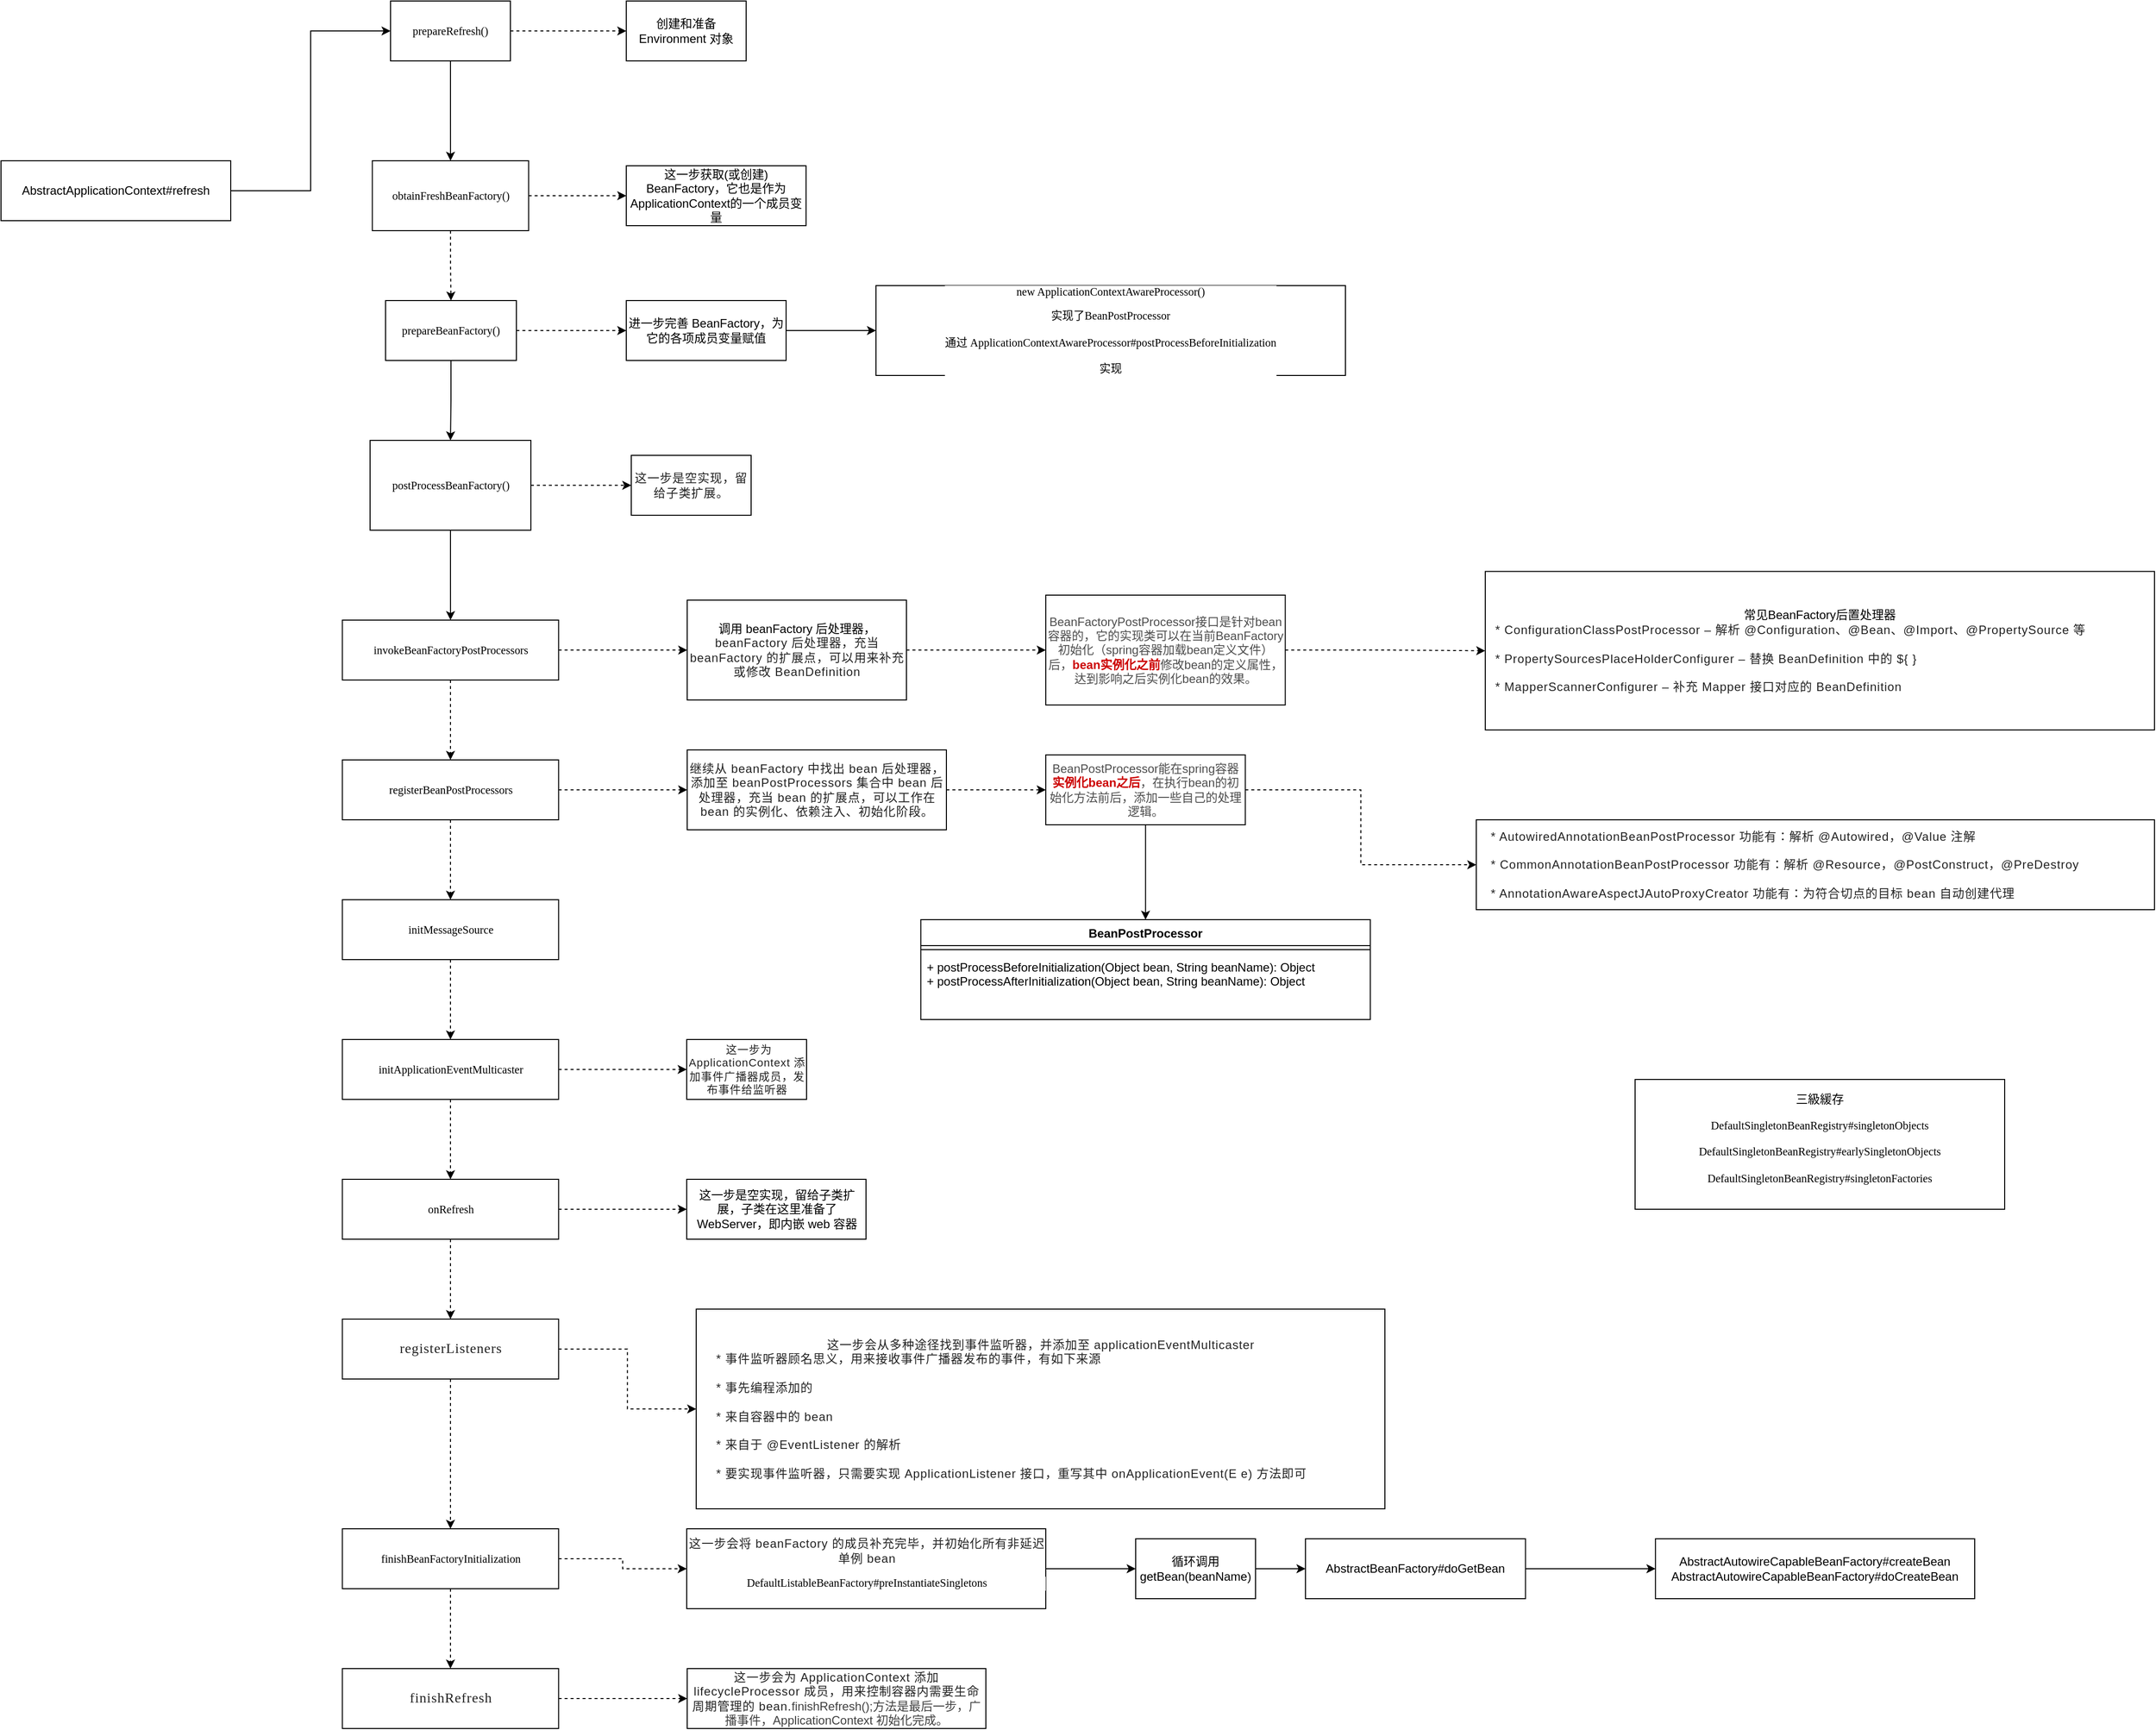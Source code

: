 <mxfile version="17.2.4" type="github">
  <diagram id="Km3hOTP_TFFmn3upVToj" name="Page-1">
    <mxGraphModel dx="2692" dy="540" grid="1" gridSize="10" guides="1" tooltips="1" connect="1" arrows="1" fold="1" page="1" pageScale="1" pageWidth="827" pageHeight="1169" math="0" shadow="0">
      <root>
        <mxCell id="0" />
        <mxCell id="1" parent="0" />
        <mxCell id="On-2ADN7kd9dpEOP8VJU-1" style="edgeStyle=orthogonalEdgeStyle;rounded=0;orthogonalLoop=1;jettySize=auto;html=1;entryX=0;entryY=0.5;entryDx=0;entryDy=0;" parent="1" source="On-2ADN7kd9dpEOP8VJU-2" target="On-2ADN7kd9dpEOP8VJU-5" edge="1">
          <mxGeometry relative="1" as="geometry" />
        </mxCell>
        <mxCell id="On-2ADN7kd9dpEOP8VJU-2" value="AbstractApplicationContext#refresh" style="rounded=0;whiteSpace=wrap;html=1;" parent="1" vertex="1">
          <mxGeometry x="-906" y="540" width="230" height="60" as="geometry" />
        </mxCell>
        <mxCell id="On-2ADN7kd9dpEOP8VJU-3" value="" style="edgeStyle=orthogonalEdgeStyle;rounded=0;orthogonalLoop=1;jettySize=auto;html=1;dashed=1;" parent="1" source="On-2ADN7kd9dpEOP8VJU-5" target="On-2ADN7kd9dpEOP8VJU-6" edge="1">
          <mxGeometry relative="1" as="geometry" />
        </mxCell>
        <mxCell id="On-2ADN7kd9dpEOP8VJU-4" value="" style="edgeStyle=orthogonalEdgeStyle;rounded=0;orthogonalLoop=1;jettySize=auto;html=1;" parent="1" source="On-2ADN7kd9dpEOP8VJU-5" target="On-2ADN7kd9dpEOP8VJU-9" edge="1">
          <mxGeometry relative="1" as="geometry" />
        </mxCell>
        <mxCell id="On-2ADN7kd9dpEOP8VJU-5" value="&lt;pre style=&quot;background-color: rgb(255 , 255 , 255) ; font-family: &amp;#34;consolas&amp;#34; ; font-size: 8.4pt&quot;&gt;prepareRefresh()&lt;/pre&gt;" style="rounded=0;whiteSpace=wrap;html=1;" parent="1" vertex="1">
          <mxGeometry x="-516" y="380" width="120" height="60" as="geometry" />
        </mxCell>
        <mxCell id="On-2ADN7kd9dpEOP8VJU-6" value="创建和准备Environment 对象" style="rounded=0;whiteSpace=wrap;html=1;" parent="1" vertex="1">
          <mxGeometry x="-280" y="380" width="120" height="60" as="geometry" />
        </mxCell>
        <mxCell id="On-2ADN7kd9dpEOP8VJU-7" value="" style="edgeStyle=orthogonalEdgeStyle;rounded=0;orthogonalLoop=1;jettySize=auto;html=1;dashed=1;entryX=0;entryY=0.5;entryDx=0;entryDy=0;" parent="1" source="On-2ADN7kd9dpEOP8VJU-9" target="On-2ADN7kd9dpEOP8VJU-13" edge="1">
          <mxGeometry relative="1" as="geometry">
            <mxPoint x="-286" y="575" as="targetPoint" />
          </mxGeometry>
        </mxCell>
        <mxCell id="On-2ADN7kd9dpEOP8VJU-8" value="" style="edgeStyle=orthogonalEdgeStyle;rounded=0;orthogonalLoop=1;jettySize=auto;html=1;dashed=1;" parent="1" source="On-2ADN7kd9dpEOP8VJU-9" target="On-2ADN7kd9dpEOP8VJU-11" edge="1">
          <mxGeometry relative="1" as="geometry" />
        </mxCell>
        <mxCell id="On-2ADN7kd9dpEOP8VJU-9" value="&lt;pre style=&quot;background-color: rgb(255 , 255 , 255) ; font-family: &amp;#34;consolas&amp;#34; ; font-size: 8.4pt&quot;&gt;&lt;pre style=&quot;font-family: &amp;#34;consolas&amp;#34; ; font-size: 8.4pt&quot;&gt;&lt;pre style=&quot;font-family: &amp;#34;consolas&amp;#34; ; font-size: 8.4pt&quot;&gt;obtainFreshBeanFactory()&lt;/pre&gt;&lt;/pre&gt;&lt;/pre&gt;" style="rounded=0;whiteSpace=wrap;html=1;" parent="1" vertex="1">
          <mxGeometry x="-534.25" y="540" width="156.5" height="70" as="geometry" />
        </mxCell>
        <mxCell id="On-2ADN7kd9dpEOP8VJU-10" value="" style="edgeStyle=orthogonalEdgeStyle;rounded=0;orthogonalLoop=1;jettySize=auto;html=1;dashed=1;entryX=0;entryY=0.5;entryDx=0;entryDy=0;" parent="1" source="On-2ADN7kd9dpEOP8VJU-11" target="On-2ADN7kd9dpEOP8VJU-12" edge="1">
          <mxGeometry relative="1" as="geometry">
            <mxPoint x="-280" y="710" as="targetPoint" />
          </mxGeometry>
        </mxCell>
        <mxCell id="On-2ADN7kd9dpEOP8VJU-15" value="" style="edgeStyle=orthogonalEdgeStyle;rounded=0;orthogonalLoop=1;jettySize=auto;html=1;" parent="1" source="On-2ADN7kd9dpEOP8VJU-11" target="On-2ADN7kd9dpEOP8VJU-14" edge="1">
          <mxGeometry relative="1" as="geometry" />
        </mxCell>
        <mxCell id="On-2ADN7kd9dpEOP8VJU-11" value="&lt;pre style=&quot;background-color: rgb(255 , 255 , 255) ; font-family: &amp;#34;consolas&amp;#34; ; font-size: 8.4pt&quot;&gt;&lt;pre style=&quot;font-family: &amp;#34;consolas&amp;#34; ; font-size: 8.4pt&quot;&gt;prepareBeanFactory()&lt;/pre&gt;&lt;/pre&gt;" style="rounded=0;whiteSpace=wrap;html=1;" parent="1" vertex="1">
          <mxGeometry x="-521" y="680" width="131" height="60" as="geometry" />
        </mxCell>
        <mxCell id="zLjrZ5fAoaI-PD5PPh4M-12" value="" style="edgeStyle=orthogonalEdgeStyle;rounded=0;orthogonalLoop=1;jettySize=auto;html=1;fontSize=12;" parent="1" source="On-2ADN7kd9dpEOP8VJU-12" target="zLjrZ5fAoaI-PD5PPh4M-11" edge="1">
          <mxGeometry relative="1" as="geometry" />
        </mxCell>
        <mxCell id="On-2ADN7kd9dpEOP8VJU-12" value="进一步完善 BeanFactory，为它的各项成员变量赋值" style="rounded=0;whiteSpace=wrap;html=1;labelBorderColor=none;" parent="1" vertex="1">
          <mxGeometry x="-280" y="680" width="160" height="60" as="geometry" />
        </mxCell>
        <mxCell id="On-2ADN7kd9dpEOP8VJU-13" value="这一步获取(或创建) BeanFactory，它也是作为 ApplicationContext的一个成员变量" style="rounded=0;whiteSpace=wrap;html=1;labelBorderColor=none;" parent="1" vertex="1">
          <mxGeometry x="-280" y="545" width="180" height="60" as="geometry" />
        </mxCell>
        <mxCell id="On-2ADN7kd9dpEOP8VJU-18" value="" style="edgeStyle=orthogonalEdgeStyle;rounded=0;orthogonalLoop=1;jettySize=auto;html=1;dashed=1;" parent="1" source="On-2ADN7kd9dpEOP8VJU-14" target="On-2ADN7kd9dpEOP8VJU-17" edge="1">
          <mxGeometry relative="1" as="geometry" />
        </mxCell>
        <mxCell id="On-2ADN7kd9dpEOP8VJU-20" value="" style="edgeStyle=orthogonalEdgeStyle;rounded=0;orthogonalLoop=1;jettySize=auto;html=1;fontSize=12;" parent="1" source="On-2ADN7kd9dpEOP8VJU-14" target="On-2ADN7kd9dpEOP8VJU-19" edge="1">
          <mxGeometry relative="1" as="geometry" />
        </mxCell>
        <mxCell id="On-2ADN7kd9dpEOP8VJU-14" value="&lt;pre style=&quot;background-color: rgb(255 , 255 , 255) ; font-family: &amp;#34;consolas&amp;#34; ; font-size: 8.4pt&quot;&gt;&lt;pre style=&quot;font-family: &amp;#34;consolas&amp;#34; ; font-size: 8.4pt&quot;&gt;&lt;pre style=&quot;font-family: &amp;#34;consolas&amp;#34; ; font-size: 8.4pt&quot;&gt;postProcessBeanFactory()&lt;/pre&gt;&lt;/pre&gt;&lt;/pre&gt;" style="rounded=0;whiteSpace=wrap;html=1;" parent="1" vertex="1">
          <mxGeometry x="-536.5" y="820" width="161" height="90" as="geometry" />
        </mxCell>
        <mxCell id="On-2ADN7kd9dpEOP8VJU-17" value="&lt;span style=&quot;color: rgb(34 , 34 , 34) ; letter-spacing: 0.544px ; text-align: justify ; background-color: rgb(255 , 255 , 255)&quot;&gt;&lt;font style=&quot;font-size: 12px&quot;&gt;这一步是空实现，留给子类扩展。&lt;/font&gt;&lt;/span&gt;" style="whiteSpace=wrap;html=1;rounded=0;" parent="1" vertex="1">
          <mxGeometry x="-275" y="835" width="120" height="60" as="geometry" />
        </mxCell>
        <mxCell id="On-2ADN7kd9dpEOP8VJU-22" value="" style="edgeStyle=orthogonalEdgeStyle;rounded=0;orthogonalLoop=1;jettySize=auto;html=1;dashed=1;fontSize=12;" parent="1" source="On-2ADN7kd9dpEOP8VJU-19" target="On-2ADN7kd9dpEOP8VJU-21" edge="1">
          <mxGeometry relative="1" as="geometry" />
        </mxCell>
        <mxCell id="On-2ADN7kd9dpEOP8VJU-24" value="" style="edgeStyle=orthogonalEdgeStyle;rounded=0;orthogonalLoop=1;jettySize=auto;html=1;dashed=1;fontSize=12;" parent="1" source="On-2ADN7kd9dpEOP8VJU-19" target="On-2ADN7kd9dpEOP8VJU-23" edge="1">
          <mxGeometry relative="1" as="geometry" />
        </mxCell>
        <mxCell id="On-2ADN7kd9dpEOP8VJU-19" value="&lt;pre style=&quot;background-color: rgb(255 , 255 , 255) ; font-family: &amp;#34;consolas&amp;#34; ; font-size: 8.4pt&quot;&gt;&lt;pre style=&quot;font-family: &amp;#34;consolas&amp;#34; ; font-size: 8.4pt&quot;&gt;&lt;pre style=&quot;font-family: &amp;#34;consolas&amp;#34; ; font-size: 8.4pt&quot;&gt;&lt;pre style=&quot;font-family: &amp;#34;consolas&amp;#34; ; font-size: 8.4pt&quot;&gt;invokeBeanFactoryPostProcessors&lt;/pre&gt;&lt;/pre&gt;&lt;/pre&gt;&lt;/pre&gt;" style="rounded=0;whiteSpace=wrap;html=1;" parent="1" vertex="1">
          <mxGeometry x="-564.25" y="1000" width="216.5" height="60" as="geometry" />
        </mxCell>
        <mxCell id="On-2ADN7kd9dpEOP8VJU-59" value="" style="edgeStyle=orthogonalEdgeStyle;rounded=0;orthogonalLoop=1;jettySize=auto;html=1;dashed=1;fontSize=12;" parent="1" source="On-2ADN7kd9dpEOP8VJU-21" target="On-2ADN7kd9dpEOP8VJU-58" edge="1">
          <mxGeometry relative="1" as="geometry" />
        </mxCell>
        <mxCell id="On-2ADN7kd9dpEOP8VJU-21" value="&lt;font style=&quot;font-size: 12px&quot;&gt;调用 beanFactory 后处理器，&lt;span style=&quot;color: rgb(34 , 34 , 34) ; letter-spacing: 0.544px ; text-align: justify ; background-color: rgb(255 , 255 , 255)&quot;&gt;beanFactory 后处理器，充当 beanFactory 的扩展点，可以用来补充或修改 BeanDefinition&lt;/span&gt;&lt;/font&gt;" style="whiteSpace=wrap;html=1;rounded=0;" parent="1" vertex="1">
          <mxGeometry x="-219" y="980" width="219.5" height="100" as="geometry" />
        </mxCell>
        <mxCell id="On-2ADN7kd9dpEOP8VJU-26" value="" style="edgeStyle=orthogonalEdgeStyle;rounded=0;orthogonalLoop=1;jettySize=auto;html=1;dashed=1;fontSize=12;" parent="1" source="On-2ADN7kd9dpEOP8VJU-23" target="On-2ADN7kd9dpEOP8VJU-25" edge="1">
          <mxGeometry relative="1" as="geometry" />
        </mxCell>
        <mxCell id="On-2ADN7kd9dpEOP8VJU-28" value="" style="edgeStyle=orthogonalEdgeStyle;rounded=0;orthogonalLoop=1;jettySize=auto;html=1;dashed=1;fontSize=12;" parent="1" source="On-2ADN7kd9dpEOP8VJU-23" target="On-2ADN7kd9dpEOP8VJU-27" edge="1">
          <mxGeometry relative="1" as="geometry" />
        </mxCell>
        <mxCell id="On-2ADN7kd9dpEOP8VJU-23" value="&lt;pre style=&quot;background-color: rgb(255 , 255 , 255) ; font-family: &amp;#34;consolas&amp;#34; ; font-size: 8.4pt&quot;&gt;&lt;pre style=&quot;font-family: &amp;#34;consolas&amp;#34; ; font-size: 8.4pt&quot;&gt;&lt;pre style=&quot;font-family: &amp;#34;consolas&amp;#34; ; font-size: 8.4pt&quot;&gt;&lt;pre style=&quot;font-family: &amp;#34;consolas&amp;#34; ; font-size: 8.4pt&quot;&gt;&lt;pre style=&quot;font-family: &amp;#34;consolas&amp;#34; ; font-size: 8.4pt&quot;&gt;registerBeanPostProcessors&lt;/pre&gt;&lt;/pre&gt;&lt;/pre&gt;&lt;/pre&gt;&lt;/pre&gt;" style="rounded=0;whiteSpace=wrap;html=1;" parent="1" vertex="1">
          <mxGeometry x="-564.25" y="1140" width="216.5" height="60" as="geometry" />
        </mxCell>
        <mxCell id="On-2ADN7kd9dpEOP8VJU-61" value="" style="edgeStyle=orthogonalEdgeStyle;rounded=0;orthogonalLoop=1;jettySize=auto;html=1;dashed=1;fontSize=12;" parent="1" source="On-2ADN7kd9dpEOP8VJU-25" target="On-2ADN7kd9dpEOP8VJU-60" edge="1">
          <mxGeometry relative="1" as="geometry" />
        </mxCell>
        <mxCell id="On-2ADN7kd9dpEOP8VJU-25" value="&lt;font style=&quot;font-size: 12px&quot;&gt;&lt;span style=&quot;color: rgb(34 , 34 , 34) ; font-family: , , ; letter-spacing: 0.544px ; text-align: justify ; background-color: rgb(255 , 255 , 255)&quot;&gt;继续从 beanFactory 中找出 bean 后处理器，添加至 beanPostProcessors 集合中&lt;/span&gt;&lt;span style=&quot;color: rgb(34 , 34 , 34) ; font-family: , , ; letter-spacing: 0.544px ; text-align: justify ; background-color: rgb(255 , 255 , 255)&quot;&gt;&amp;nbsp;bean 后处理器，充当 bean 的扩展点，可以工作在 bean 的实例化、依赖注入、初始化阶段。&lt;/span&gt;&lt;/font&gt;" style="whiteSpace=wrap;html=1;rounded=0;" parent="1" vertex="1">
          <mxGeometry x="-219" y="1130" width="259.5" height="80" as="geometry" />
        </mxCell>
        <mxCell id="On-2ADN7kd9dpEOP8VJU-30" value="" style="edgeStyle=orthogonalEdgeStyle;rounded=0;orthogonalLoop=1;jettySize=auto;html=1;dashed=1;fontSize=12;" parent="1" source="On-2ADN7kd9dpEOP8VJU-27" target="On-2ADN7kd9dpEOP8VJU-29" edge="1">
          <mxGeometry relative="1" as="geometry" />
        </mxCell>
        <mxCell id="On-2ADN7kd9dpEOP8VJU-27" value="&lt;pre style=&quot;background-color: rgb(255 , 255 , 255) ; font-family: &amp;#34;consolas&amp;#34; ; font-size: 8.4pt&quot;&gt;&lt;pre style=&quot;font-family: &amp;#34;consolas&amp;#34; ; font-size: 8.4pt&quot;&gt;&lt;pre style=&quot;font-family: &amp;#34;consolas&amp;#34; ; font-size: 8.4pt&quot;&gt;&lt;pre style=&quot;font-family: &amp;#34;consolas&amp;#34; ; font-size: 8.4pt&quot;&gt;&lt;pre style=&quot;font-family: &amp;#34;consolas&amp;#34; ; font-size: 8.4pt&quot;&gt;&lt;pre style=&quot;font-family: &amp;#34;consolas&amp;#34; ; font-size: 8.4pt&quot;&gt;initMessageSource&lt;/pre&gt;&lt;/pre&gt;&lt;/pre&gt;&lt;/pre&gt;&lt;/pre&gt;&lt;/pre&gt;" style="rounded=0;whiteSpace=wrap;html=1;" parent="1" vertex="1">
          <mxGeometry x="-564.25" y="1280" width="216.5" height="60" as="geometry" />
        </mxCell>
        <mxCell id="On-2ADN7kd9dpEOP8VJU-32" value="" style="edgeStyle=orthogonalEdgeStyle;rounded=0;orthogonalLoop=1;jettySize=auto;html=1;dashed=1;fontSize=12;" parent="1" source="On-2ADN7kd9dpEOP8VJU-29" target="On-2ADN7kd9dpEOP8VJU-31" edge="1">
          <mxGeometry relative="1" as="geometry" />
        </mxCell>
        <mxCell id="On-2ADN7kd9dpEOP8VJU-34" value="" style="edgeStyle=orthogonalEdgeStyle;rounded=0;orthogonalLoop=1;jettySize=auto;html=1;dashed=1;fontSize=11;" parent="1" source="On-2ADN7kd9dpEOP8VJU-29" target="On-2ADN7kd9dpEOP8VJU-33" edge="1">
          <mxGeometry relative="1" as="geometry" />
        </mxCell>
        <mxCell id="On-2ADN7kd9dpEOP8VJU-29" value="&lt;pre style=&quot;background-color: rgb(255 , 255 , 255) ; font-family: &amp;#34;consolas&amp;#34; ; font-size: 8.4pt&quot;&gt;&lt;pre style=&quot;font-family: &amp;#34;consolas&amp;#34; ; font-size: 8.4pt&quot;&gt;&lt;pre style=&quot;font-family: &amp;#34;consolas&amp;#34; ; font-size: 8.4pt&quot;&gt;&lt;pre style=&quot;font-family: &amp;#34;consolas&amp;#34; ; font-size: 8.4pt&quot;&gt;&lt;pre style=&quot;font-family: &amp;#34;consolas&amp;#34; ; font-size: 8.4pt&quot;&gt;&lt;pre style=&quot;font-family: &amp;#34;consolas&amp;#34; ; font-size: 8.4pt&quot;&gt;&lt;pre style=&quot;font-family: &amp;#34;consolas&amp;#34; ; font-size: 8.4pt&quot;&gt;initApplicationEventMulticaster&lt;/pre&gt;&lt;/pre&gt;&lt;/pre&gt;&lt;/pre&gt;&lt;/pre&gt;&lt;/pre&gt;&lt;/pre&gt;" style="rounded=0;whiteSpace=wrap;html=1;" parent="1" vertex="1">
          <mxGeometry x="-564.25" y="1420" width="216.5" height="60" as="geometry" />
        </mxCell>
        <mxCell id="On-2ADN7kd9dpEOP8VJU-31" value="&lt;span style=&quot;color: rgb(34, 34, 34); font-size: 11px; letter-spacing: 0.544px; text-align: justify; background-color: rgb(255, 255, 255);&quot;&gt;&amp;nbsp;这一步为 ApplicationContext 添加事件广播器成员，&lt;/span&gt;&lt;span style=&quot;color: rgb(34, 34, 34); font-size: 11px; letter-spacing: 0.544px; text-align: justify; background-color: rgb(255, 255, 255);&quot;&gt;发布事件给监听器&lt;/span&gt;" style="whiteSpace=wrap;html=1;rounded=0;fontSize=11;" parent="1" vertex="1">
          <mxGeometry x="-219.5" y="1420" width="120" height="60" as="geometry" />
        </mxCell>
        <mxCell id="On-2ADN7kd9dpEOP8VJU-40" value="" style="edgeStyle=orthogonalEdgeStyle;rounded=0;orthogonalLoop=1;jettySize=auto;html=1;dashed=1;fontSize=11;" parent="1" source="On-2ADN7kd9dpEOP8VJU-33" target="On-2ADN7kd9dpEOP8VJU-39" edge="1">
          <mxGeometry relative="1" as="geometry" />
        </mxCell>
        <mxCell id="On-2ADN7kd9dpEOP8VJU-42" value="" style="edgeStyle=orthogonalEdgeStyle;rounded=0;orthogonalLoop=1;jettySize=auto;html=1;dashed=1;fontSize=11;" parent="1" source="On-2ADN7kd9dpEOP8VJU-33" target="On-2ADN7kd9dpEOP8VJU-41" edge="1">
          <mxGeometry relative="1" as="geometry" />
        </mxCell>
        <mxCell id="On-2ADN7kd9dpEOP8VJU-33" value="&lt;pre style=&quot;background-color: rgb(255 , 255 , 255) ; font-family: &amp;#34;consolas&amp;#34; ; font-size: 8.4pt&quot;&gt;&lt;pre style=&quot;font-family: &amp;#34;consolas&amp;#34; ; font-size: 8.4pt&quot;&gt;&lt;pre style=&quot;font-family: &amp;#34;consolas&amp;#34; ; font-size: 8.4pt&quot;&gt;&lt;pre style=&quot;font-family: &amp;#34;consolas&amp;#34; ; font-size: 8.4pt&quot;&gt;&lt;pre style=&quot;font-family: &amp;#34;consolas&amp;#34; ; font-size: 8.4pt&quot;&gt;&lt;pre style=&quot;font-family: &amp;#34;consolas&amp;#34; ; font-size: 8.4pt&quot;&gt;&lt;pre style=&quot;font-family: &amp;#34;consolas&amp;#34; ; font-size: 8.4pt&quot;&gt;&lt;pre style=&quot;font-family: &amp;#34;consolas&amp;#34; ; font-size: 8.4pt&quot;&gt;onRefresh&lt;/pre&gt;&lt;/pre&gt;&lt;/pre&gt;&lt;/pre&gt;&lt;/pre&gt;&lt;/pre&gt;&lt;/pre&gt;&lt;/pre&gt;" style="rounded=0;whiteSpace=wrap;html=1;" parent="1" vertex="1">
          <mxGeometry x="-564.25" y="1560" width="216.5" height="60" as="geometry" />
        </mxCell>
        <mxCell id="On-2ADN7kd9dpEOP8VJU-39" value="这一步是空实现，留给子类扩展，子类在这里准备了 WebServer，即内嵌 web 容器" style="rounded=0;whiteSpace=wrap;html=1;" parent="1" vertex="1">
          <mxGeometry x="-219.5" y="1560" width="179.5" height="60" as="geometry" />
        </mxCell>
        <mxCell id="On-2ADN7kd9dpEOP8VJU-44" value="" style="edgeStyle=orthogonalEdgeStyle;rounded=0;orthogonalLoop=1;jettySize=auto;html=1;dashed=1;fontSize=11;" parent="1" source="On-2ADN7kd9dpEOP8VJU-41" target="On-2ADN7kd9dpEOP8VJU-43" edge="1">
          <mxGeometry relative="1" as="geometry" />
        </mxCell>
        <mxCell id="On-2ADN7kd9dpEOP8VJU-50" value="" style="edgeStyle=orthogonalEdgeStyle;rounded=0;orthogonalLoop=1;jettySize=auto;html=1;dashed=1;fontSize=12;" parent="1" source="On-2ADN7kd9dpEOP8VJU-41" target="On-2ADN7kd9dpEOP8VJU-49" edge="1">
          <mxGeometry relative="1" as="geometry" />
        </mxCell>
        <mxCell id="On-2ADN7kd9dpEOP8VJU-41" value="&lt;pre style=&quot;background-color: rgb(255 , 255 , 255) ; font-family: &amp;#34;consolas&amp;#34; ; font-size: 8.4pt&quot;&gt;&lt;pre style=&quot;font-family: &amp;#34;consolas&amp;#34; ; font-size: 8.4pt&quot;&gt;&lt;pre style=&quot;font-family: &amp;#34;consolas&amp;#34; ; font-size: 8.4pt&quot;&gt;&lt;pre style=&quot;font-family: &amp;#34;consolas&amp;#34; ; font-size: 8.4pt&quot;&gt;&lt;pre style=&quot;font-family: &amp;#34;consolas&amp;#34; ; font-size: 8.4pt&quot;&gt;&lt;pre style=&quot;font-family: &amp;#34;consolas&amp;#34; ; font-size: 8.4pt&quot;&gt;&lt;pre style=&quot;font-family: &amp;#34;consolas&amp;#34; ; font-size: 8.4pt&quot;&gt;&lt;pre style=&quot;font-family: &amp;#34;consolas&amp;#34; ; font-size: 8.4pt&quot;&gt;&lt;span style=&quot;color: rgb(34 , 34 , 34) ; font-family: , , ; font-size: 14px ; letter-spacing: 0.544px ; text-align: justify&quot;&gt;registerListeners&lt;/span&gt;&lt;br&gt;&lt;/pre&gt;&lt;/pre&gt;&lt;/pre&gt;&lt;/pre&gt;&lt;/pre&gt;&lt;/pre&gt;&lt;/pre&gt;&lt;/pre&gt;" style="rounded=0;whiteSpace=wrap;html=1;" parent="1" vertex="1">
          <mxGeometry x="-564.25" y="1700" width="216.5" height="60" as="geometry" />
        </mxCell>
        <mxCell id="On-2ADN7kd9dpEOP8VJU-43" value="&lt;span style=&quot;color: rgb(34 , 34 , 34) ; font-family: , , ; letter-spacing: 0.544px ; text-align: justify ; background-color: rgb(255 , 255 , 255)&quot;&gt;&lt;font style=&quot;font-size: 12px&quot;&gt;这一步会从多种途径找到事件监听器，并添加至 applicationEventMulticaster&lt;br&gt;&lt;/font&gt;&lt;/span&gt;&lt;p style=&quot;margin: 0px auto ; padding: 0px ; outline: 0px ; max-width: 100% ; box-sizing: border-box ; clear: both ; min-height: 1em ; color: rgb(34 , 34 , 34) ; letter-spacing: 0.544px ; text-align: justify ; background-color: rgb(255 , 255 , 255) ; vertical-align: inherit ; width: 649.912px ; overflow-wrap: break-word&quot;&gt;&lt;font style=&quot;font-size: 12px&quot;&gt;* 事件监听器顾名思义，用来接收事件广播器发布的事件，有如下来源&lt;/font&gt;&lt;/p&gt;&lt;p style=&quot;margin: 0px ; padding: 0px ; outline: 0px ; max-width: 100% ; clear: both ; min-height: 1em ; color: rgb(34 , 34 , 34) ; letter-spacing: 0.544px ; text-align: justify ; background-color: rgb(255 , 255 , 255) ; vertical-align: inherit ; box-sizing: border-box ; overflow-wrap: break-word&quot;&gt;&lt;font style=&quot;font-size: 12px&quot;&gt;&lt;br style=&quot;margin: 0px ; padding: 0px ; outline: 0px ; max-width: 100% ; box-sizing: border-box ; overflow-wrap: break-word&quot;&gt;&lt;/font&gt;&lt;/p&gt;&lt;p style=&quot;margin: 0px auto ; padding: 0px ; outline: 0px ; max-width: 100% ; box-sizing: border-box ; clear: both ; min-height: 1em ; color: rgb(34 , 34 , 34) ; letter-spacing: 0.544px ; text-align: justify ; background-color: rgb(255 , 255 , 255) ; vertical-align: inherit ; width: 649.912px ; overflow-wrap: break-word&quot;&gt;&lt;font style=&quot;font-size: 12px&quot;&gt;* 事先编程添加的&lt;/font&gt;&lt;/p&gt;&lt;p style=&quot;margin: 0px ; padding: 0px ; outline: 0px ; max-width: 100% ; clear: both ; min-height: 1em ; color: rgb(34 , 34 , 34) ; letter-spacing: 0.544px ; text-align: justify ; background-color: rgb(255 , 255 , 255) ; vertical-align: inherit ; box-sizing: border-box ; overflow-wrap: break-word&quot;&gt;&lt;font style=&quot;font-size: 12px&quot;&gt;&lt;br style=&quot;margin: 0px ; padding: 0px ; outline: 0px ; max-width: 100% ; box-sizing: border-box ; overflow-wrap: break-word&quot;&gt;&lt;/font&gt;&lt;/p&gt;&lt;p style=&quot;margin: 0px auto ; padding: 0px ; outline: 0px ; max-width: 100% ; box-sizing: border-box ; clear: both ; min-height: 1em ; color: rgb(34 , 34 , 34) ; letter-spacing: 0.544px ; text-align: justify ; background-color: rgb(255 , 255 , 255) ; vertical-align: inherit ; width: 649.912px ; overflow-wrap: break-word&quot;&gt;&lt;font style=&quot;font-size: 12px&quot;&gt;* 来自容器中的 bean&lt;/font&gt;&lt;/p&gt;&lt;p style=&quot;margin: 0px ; padding: 0px ; outline: 0px ; max-width: 100% ; clear: both ; min-height: 1em ; color: rgb(34 , 34 , 34) ; letter-spacing: 0.544px ; text-align: justify ; background-color: rgb(255 , 255 , 255) ; vertical-align: inherit ; box-sizing: border-box ; overflow-wrap: break-word&quot;&gt;&lt;font style=&quot;font-size: 12px&quot;&gt;&lt;br style=&quot;margin: 0px ; padding: 0px ; outline: 0px ; max-width: 100% ; box-sizing: border-box ; overflow-wrap: break-word&quot;&gt;&lt;/font&gt;&lt;/p&gt;&lt;p style=&quot;margin: 0px auto ; padding: 0px ; outline: 0px ; max-width: 100% ; box-sizing: border-box ; clear: both ; min-height: 1em ; color: rgb(34 , 34 , 34) ; letter-spacing: 0.544px ; text-align: justify ; background-color: rgb(255 , 255 , 255) ; vertical-align: inherit ; width: 649.912px ; overflow-wrap: break-word&quot;&gt;&lt;font style=&quot;font-size: 12px&quot;&gt;* 来自于 @EventListener 的解析&lt;/font&gt;&lt;/p&gt;&lt;p style=&quot;margin: 0px ; padding: 0px ; outline: 0px ; max-width: 100% ; clear: both ; min-height: 1em ; color: rgb(34 , 34 , 34) ; letter-spacing: 0.544px ; text-align: justify ; background-color: rgb(255 , 255 , 255) ; vertical-align: inherit ; box-sizing: border-box ; overflow-wrap: break-word&quot;&gt;&lt;font style=&quot;font-size: 12px&quot;&gt;&lt;br style=&quot;margin: 0px ; padding: 0px ; outline: 0px ; max-width: 100% ; box-sizing: border-box ; overflow-wrap: break-word&quot;&gt;&lt;/font&gt;&lt;/p&gt;&lt;p style=&quot;margin: 0px auto ; padding: 0px ; outline: 0px ; max-width: 100% ; box-sizing: border-box ; clear: both ; min-height: 1em ; color: rgb(34 , 34 , 34) ; letter-spacing: 0.544px ; text-align: justify ; background-color: rgb(255 , 255 , 255) ; vertical-align: inherit ; width: 649.912px ; overflow-wrap: break-word&quot;&gt;&lt;font style=&quot;font-size: 12px&quot;&gt;* 要实现事件监听器，只需要实现 ApplicationListener 接口，重写其中 onApplicationEvent(E e) 方法即可&lt;/font&gt;&lt;/p&gt;" style="whiteSpace=wrap;html=1;rounded=0;" parent="1" vertex="1">
          <mxGeometry x="-210" y="1690" width="689.5" height="200" as="geometry" />
        </mxCell>
        <mxCell id="On-2ADN7kd9dpEOP8VJU-52" value="" style="edgeStyle=orthogonalEdgeStyle;rounded=0;orthogonalLoop=1;jettySize=auto;html=1;dashed=1;fontSize=12;" parent="1" source="On-2ADN7kd9dpEOP8VJU-49" target="On-2ADN7kd9dpEOP8VJU-51" edge="1">
          <mxGeometry relative="1" as="geometry" />
        </mxCell>
        <mxCell id="On-2ADN7kd9dpEOP8VJU-54" value="" style="edgeStyle=orthogonalEdgeStyle;rounded=0;orthogonalLoop=1;jettySize=auto;html=1;dashed=1;fontSize=12;" parent="1" source="On-2ADN7kd9dpEOP8VJU-49" target="On-2ADN7kd9dpEOP8VJU-53" edge="1">
          <mxGeometry relative="1" as="geometry" />
        </mxCell>
        <mxCell id="On-2ADN7kd9dpEOP8VJU-49" value="&lt;pre style=&quot;background-color: rgb(255 , 255 , 255) ; font-family: &amp;#34;consolas&amp;#34; ; font-size: 8.4pt&quot;&gt;&lt;pre style=&quot;font-family: &amp;#34;consolas&amp;#34; ; font-size: 8.4pt&quot;&gt;&lt;pre style=&quot;font-family: &amp;#34;consolas&amp;#34; ; font-size: 8.4pt&quot;&gt;&lt;pre style=&quot;font-family: &amp;#34;consolas&amp;#34; ; font-size: 8.4pt&quot;&gt;&lt;pre style=&quot;font-family: &amp;#34;consolas&amp;#34; ; font-size: 8.4pt&quot;&gt;&lt;pre style=&quot;font-family: &amp;#34;consolas&amp;#34; ; font-size: 8.4pt&quot;&gt;&lt;pre style=&quot;font-family: &amp;#34;consolas&amp;#34; ; font-size: 8.4pt&quot;&gt;&lt;pre style=&quot;font-family: &amp;#34;consolas&amp;#34; ; font-size: 8.4pt&quot;&gt;&lt;pre style=&quot;font-family: &amp;#34;consolas&amp;#34; ; font-size: 8.4pt&quot;&gt;finishBeanFactoryInitialization&lt;/pre&gt;&lt;/pre&gt;&lt;/pre&gt;&lt;/pre&gt;&lt;/pre&gt;&lt;/pre&gt;&lt;/pre&gt;&lt;/pre&gt;&lt;/pre&gt;" style="rounded=0;whiteSpace=wrap;html=1;" parent="1" vertex="1">
          <mxGeometry x="-564.25" y="1910" width="216.5" height="60" as="geometry" />
        </mxCell>
        <mxCell id="YV_hM9fHcB-Gt_fJDpqy-2" value="" style="edgeStyle=orthogonalEdgeStyle;rounded=0;orthogonalLoop=1;jettySize=auto;html=1;" edge="1" parent="1" source="On-2ADN7kd9dpEOP8VJU-51" target="YV_hM9fHcB-Gt_fJDpqy-1">
          <mxGeometry relative="1" as="geometry" />
        </mxCell>
        <mxCell id="On-2ADN7kd9dpEOP8VJU-51" value="&lt;span style=&quot;color: rgb(34 , 34 , 34) ; font-size: 12px ; letter-spacing: 0.544px ; text-align: justify ; background-color: rgb(255 , 255 , 255)&quot;&gt;这一步会将 beanFactory 的成员补充完毕，并初始化所有非延迟单例 bean&lt;br&gt;&lt;/span&gt;&lt;pre style=&quot;background-color: rgb(255 , 255 , 255) ; font-family: &amp;#34;consolas&amp;#34; ; font-size: 8.4pt&quot;&gt;DefaultListableBeanFactory#preInstantiateSingletons&lt;/pre&gt;" style="whiteSpace=wrap;html=1;rounded=0;fontSize=12;" parent="1" vertex="1">
          <mxGeometry x="-219.5" y="1910" width="359.5" height="80" as="geometry" />
        </mxCell>
        <mxCell id="On-2ADN7kd9dpEOP8VJU-56" value="" style="edgeStyle=orthogonalEdgeStyle;rounded=0;orthogonalLoop=1;jettySize=auto;html=1;dashed=1;fontSize=12;" parent="1" source="On-2ADN7kd9dpEOP8VJU-53" target="On-2ADN7kd9dpEOP8VJU-55" edge="1">
          <mxGeometry relative="1" as="geometry" />
        </mxCell>
        <mxCell id="On-2ADN7kd9dpEOP8VJU-53" value="&lt;pre style=&quot;background-color: rgb(255 , 255 , 255) ; font-family: &amp;#34;consolas&amp;#34; ; font-size: 8.4pt&quot;&gt;&lt;pre style=&quot;font-family: &amp;#34;consolas&amp;#34; ; font-size: 8.4pt&quot;&gt;&lt;pre style=&quot;font-family: &amp;#34;consolas&amp;#34; ; font-size: 8.4pt&quot;&gt;&lt;pre style=&quot;font-family: &amp;#34;consolas&amp;#34; ; font-size: 8.4pt&quot;&gt;&lt;pre style=&quot;font-family: &amp;#34;consolas&amp;#34; ; font-size: 8.4pt&quot;&gt;&lt;pre style=&quot;font-family: &amp;#34;consolas&amp;#34; ; font-size: 8.4pt&quot;&gt;&lt;pre style=&quot;font-family: &amp;#34;consolas&amp;#34; ; font-size: 8.4pt&quot;&gt;&lt;pre style=&quot;font-family: &amp;#34;consolas&amp;#34; ; font-size: 8.4pt&quot;&gt;&lt;pre style=&quot;font-family: &amp;#34;consolas&amp;#34; ; font-size: 8.4pt&quot;&gt;&lt;span style=&quot;color: rgb(34 , 34 , 34) ; font-family: , , ; font-size: 14px ; letter-spacing: 0.544px ; text-align: justify&quot;&gt;finishRefresh&lt;/span&gt;&lt;br&gt;&lt;/pre&gt;&lt;/pre&gt;&lt;/pre&gt;&lt;/pre&gt;&lt;/pre&gt;&lt;/pre&gt;&lt;/pre&gt;&lt;/pre&gt;&lt;/pre&gt;" style="rounded=0;whiteSpace=wrap;html=1;" parent="1" vertex="1">
          <mxGeometry x="-564.25" y="2050" width="216.5" height="60" as="geometry" />
        </mxCell>
        <mxCell id="On-2ADN7kd9dpEOP8VJU-55" value="&lt;font style=&quot;font-size: 12px&quot;&gt;&lt;span style=&quot;color: rgb(34 , 34 , 34) ; letter-spacing: 0.544px ; text-align: justify ; background-color: rgb(255 , 255 , 255)&quot;&gt;这一步会为 ApplicationContext 添加 lifecycleProcessor 成员，用来控制容器内需要生命周期管理的 bean.&lt;/span&gt;&lt;span style=&quot;color: rgb(64 , 64 , 64) ; background-color: rgb(255 , 255 , 255)&quot;&gt;finishRefresh();方法是最后一步，广播事件，ApplicationContext 初始化完成。&lt;/span&gt;&lt;/font&gt;" style="whiteSpace=wrap;html=1;rounded=0;fontSize=12;" parent="1" vertex="1">
          <mxGeometry x="-219" y="2050" width="299" height="60" as="geometry" />
        </mxCell>
        <mxCell id="On-2ADN7kd9dpEOP8VJU-57" value="三級緩存&lt;br&gt;&lt;pre style=&quot;background-color: rgb(255 , 255 , 255)&quot;&gt;&lt;font face=&quot;consolas&quot;&gt;&lt;span style=&quot;font-size: 11.2px&quot;&gt;DefaultSingletonBeanRegistry#singletonObjects&lt;/span&gt;&lt;span style=&quot;font-size: 8.4pt&quot;&gt;&lt;br&gt;&lt;/span&gt;&lt;/font&gt;&lt;/pre&gt;&lt;pre style=&quot;background-color: rgb(255 , 255 , 255)&quot;&gt;&lt;font face=&quot;consolas&quot;&gt;&lt;span style=&quot;font-size: 11.2px&quot;&gt;DefaultSingletonBeanRegistry#earlySingletonObjects&lt;br&gt;&lt;/span&gt;&lt;/font&gt;&lt;/pre&gt;&lt;pre style=&quot;background-color: rgb(255 , 255 , 255)&quot;&gt;&lt;font face=&quot;consolas&quot;&gt;&lt;span style=&quot;font-size: 11.2px&quot;&gt;DefaultSingletonBeanRegistry#singletonFactories&lt;br&gt;&lt;/span&gt;&lt;/font&gt;&lt;/pre&gt;" style="rounded=0;whiteSpace=wrap;html=1;fontSize=12;" parent="1" vertex="1">
          <mxGeometry x="730" y="1460" width="370" height="130" as="geometry" />
        </mxCell>
        <mxCell id="On-2ADN7kd9dpEOP8VJU-63" value="" style="edgeStyle=orthogonalEdgeStyle;rounded=0;orthogonalLoop=1;jettySize=auto;html=1;dashed=1;fontSize=12;fontColor=#CC0000;" parent="1" source="On-2ADN7kd9dpEOP8VJU-58" target="On-2ADN7kd9dpEOP8VJU-62" edge="1">
          <mxGeometry relative="1" as="geometry" />
        </mxCell>
        <mxCell id="On-2ADN7kd9dpEOP8VJU-58" value="&lt;span style=&quot;background-color: rgb(255 , 255 , 255)&quot;&gt;&lt;font style=&quot;font-size: 12px&quot;&gt;&lt;font color=&quot;#4d4d4d&quot;&gt;BeanFactoryPostProcessor接口是针对bean容器的，它的实现类可以在当前BeanFactory初始化（spring容器加载bean定义文件）后，&lt;/font&gt;&lt;b&gt;&lt;font color=&quot;#cc0000&quot;&gt;bean实例化之前&lt;/font&gt;&lt;/b&gt;&lt;font color=&quot;#4d4d4d&quot;&gt;修改bean的定义属性，达到影响之后实例化bean的效果。&lt;/font&gt;&lt;/font&gt;&lt;/span&gt;" style="whiteSpace=wrap;html=1;rounded=0;" parent="1" vertex="1">
          <mxGeometry x="140" y="975" width="239.75" height="110" as="geometry" />
        </mxCell>
        <mxCell id="On-2ADN7kd9dpEOP8VJU-65" value="" style="edgeStyle=orthogonalEdgeStyle;rounded=0;orthogonalLoop=1;jettySize=auto;html=1;dashed=1;fontSize=12;fontColor=#CC0000;" parent="1" source="On-2ADN7kd9dpEOP8VJU-60" target="On-2ADN7kd9dpEOP8VJU-64" edge="1">
          <mxGeometry relative="1" as="geometry" />
        </mxCell>
        <mxCell id="zLjrZ5fAoaI-PD5PPh4M-2" value="" style="edgeStyle=orthogonalEdgeStyle;rounded=0;orthogonalLoop=1;jettySize=auto;html=1;fontSize=12;entryX=0.5;entryY=0;entryDx=0;entryDy=0;" parent="1" source="On-2ADN7kd9dpEOP8VJU-60" target="zLjrZ5fAoaI-PD5PPh4M-3" edge="1">
          <mxGeometry relative="1" as="geometry">
            <mxPoint x="239.875" y="1290" as="targetPoint" />
          </mxGeometry>
        </mxCell>
        <mxCell id="On-2ADN7kd9dpEOP8VJU-60" value="&lt;span style=&quot;background-color: rgb(255 , 255 , 255)&quot;&gt;&lt;font style=&quot;font-size: 12px&quot;&gt;&lt;font color=&quot;#4d4d4d&quot;&gt;BeanPostProcessor能在spring容器&lt;/font&gt;&lt;b&gt;&lt;font color=&quot;#cc0000&quot;&gt;实例化bean之后&lt;/font&gt;&lt;/b&gt;&lt;font color=&quot;#4d4d4d&quot;&gt;，在执行bean的初始化方法前后，添加一些自己的处理逻辑。&lt;/font&gt;&lt;/font&gt;&lt;/span&gt;" style="whiteSpace=wrap;html=1;rounded=0;" parent="1" vertex="1">
          <mxGeometry x="140" y="1135" width="199.75" height="70" as="geometry" />
        </mxCell>
        <mxCell id="On-2ADN7kd9dpEOP8VJU-62" value="常见BeanFactory后置处理器&lt;br style=&quot;font-size: 12px;&quot;&gt;&lt;p style=&quot;margin: 0px auto; padding: 0px; outline: 0px; max-width: 100%; box-sizing: border-box; clear: both; min-height: 1em; color: rgb(34, 34, 34); letter-spacing: 0.544px; text-align: justify; background-color: rgb(255, 255, 255); vertical-align: inherit; width: 649.912px; font-size: 12px; overflow-wrap: break-word;&quot;&gt;* ConfigurationClassPostProcessor – 解析 @Configuration、@Bean、@Import、@PropertySource 等&lt;/p&gt;&lt;p style=&quot;margin: 0px; padding: 0px; outline: 0px; max-width: 100%; clear: both; min-height: 1em; color: rgb(34, 34, 34); font-size: 12px; letter-spacing: 0.544px; text-align: justify; background-color: rgb(255, 255, 255); vertical-align: inherit; box-sizing: border-box; overflow-wrap: break-word;&quot;&gt;&lt;br style=&quot;margin: 0px; padding: 0px; outline: 0px; max-width: 100%; box-sizing: border-box; overflow-wrap: break-word; font-size: 12px;&quot;&gt;&lt;/p&gt;&lt;p style=&quot;margin: 0px auto; padding: 0px; outline: 0px; max-width: 100%; box-sizing: border-box; clear: both; min-height: 1em; color: rgb(34, 34, 34); letter-spacing: 0.544px; text-align: justify; background-color: rgb(255, 255, 255); vertical-align: inherit; width: 649.912px; font-size: 12px; overflow-wrap: break-word;&quot;&gt;* PropertySourcesPlaceHolderConfigurer – 替换 BeanDefinition 中的 ${ }&lt;/p&gt;&lt;p style=&quot;margin: 0px; padding: 0px; outline: 0px; max-width: 100%; clear: both; min-height: 1em; color: rgb(34, 34, 34); font-size: 12px; letter-spacing: 0.544px; text-align: justify; background-color: rgb(255, 255, 255); vertical-align: inherit; box-sizing: border-box; overflow-wrap: break-word;&quot;&gt;&lt;br style=&quot;margin: 0px; padding: 0px; outline: 0px; max-width: 100%; box-sizing: border-box; overflow-wrap: break-word; font-size: 12px;&quot;&gt;&lt;/p&gt;&lt;p style=&quot;margin: 0px auto; padding: 0px; outline: 0px; max-width: 100%; box-sizing: border-box; clear: both; min-height: 1em; color: rgb(34, 34, 34); letter-spacing: 0.544px; text-align: justify; background-color: rgb(255, 255, 255); vertical-align: inherit; width: 649.912px; font-size: 12px; overflow-wrap: break-word;&quot;&gt;* MapperScannerConfigurer – 补充 Mapper 接口对应的 BeanDefinition&lt;/p&gt;" style="whiteSpace=wrap;html=1;rounded=0;fontSize=12;" parent="1" vertex="1">
          <mxGeometry x="580" y="951.25" width="670" height="158.75" as="geometry" />
        </mxCell>
        <mxCell id="On-2ADN7kd9dpEOP8VJU-64" value="&lt;p style=&quot;margin: 0px auto; padding: 0px; outline: 0px; max-width: 100%; box-sizing: border-box; clear: both; min-height: 1em; color: rgb(34, 34, 34); letter-spacing: 0.544px; text-align: justify; background-color: rgb(255, 255, 255); vertical-align: inherit; width: 649.912px; font-size: 12px; overflow-wrap: break-word;&quot;&gt;* AutowiredAnnotationBeanPostProcessor 功能有：解析 @Autowired，@Value 注解&lt;/p&gt;&lt;p style=&quot;margin: 0px; padding: 0px; outline: 0px; max-width: 100%; clear: both; min-height: 1em; color: rgb(34, 34, 34); font-size: 12px; letter-spacing: 0.544px; text-align: justify; background-color: rgb(255, 255, 255); vertical-align: inherit; box-sizing: border-box; overflow-wrap: break-word;&quot;&gt;&lt;br style=&quot;margin: 0px; padding: 0px; outline: 0px; max-width: 100%; box-sizing: border-box; overflow-wrap: break-word; font-size: 12px;&quot;&gt;&lt;/p&gt;&lt;p style=&quot;margin: 0px auto; padding: 0px; outline: 0px; max-width: 100%; box-sizing: border-box; clear: both; min-height: 1em; color: rgb(34, 34, 34); letter-spacing: 0.544px; text-align: justify; background-color: rgb(255, 255, 255); vertical-align: inherit; width: 649.912px; font-size: 12px; overflow-wrap: break-word;&quot;&gt;* CommonAnnotationBeanPostProcessor 功能有：解析 @Resource，@PostConstruct，@PreDestroy&lt;/p&gt;&lt;p style=&quot;margin: 0px; padding: 0px; outline: 0px; max-width: 100%; clear: both; min-height: 1em; color: rgb(34, 34, 34); font-size: 12px; letter-spacing: 0.544px; text-align: justify; background-color: rgb(255, 255, 255); vertical-align: inherit; box-sizing: border-box; overflow-wrap: break-word;&quot;&gt;&lt;br style=&quot;margin: 0px; padding: 0px; outline: 0px; max-width: 100%; box-sizing: border-box; overflow-wrap: break-word; font-size: 12px;&quot;&gt;&lt;/p&gt;&lt;p style=&quot;margin: 0px auto; padding: 0px; outline: 0px; max-width: 100%; box-sizing: border-box; clear: both; min-height: 1em; color: rgb(34, 34, 34); letter-spacing: 0.544px; text-align: justify; background-color: rgb(255, 255, 255); vertical-align: inherit; width: 649.912px; font-size: 12px; overflow-wrap: break-word;&quot;&gt;* AnnotationAwareAspectJAutoProxyCreator 功能有：为符合切点的目标 bean 自动创建代理&lt;/p&gt;" style="whiteSpace=wrap;html=1;rounded=0;fontSize=12;" parent="1" vertex="1">
          <mxGeometry x="571" y="1200" width="679" height="90" as="geometry" />
        </mxCell>
        <mxCell id="zLjrZ5fAoaI-PD5PPh4M-3" value="BeanPostProcessor" style="swimlane;fontStyle=1;align=center;verticalAlign=top;childLayout=stackLayout;horizontal=1;startSize=26;horizontalStack=0;resizeParent=1;resizeParentMax=0;resizeLast=0;collapsible=1;marginBottom=0;fontSize=12;" parent="1" vertex="1">
          <mxGeometry x="14.88" y="1300" width="450" height="100" as="geometry" />
        </mxCell>
        <mxCell id="zLjrZ5fAoaI-PD5PPh4M-5" value="" style="line;strokeWidth=1;fillColor=none;align=left;verticalAlign=middle;spacingTop=-1;spacingLeft=3;spacingRight=3;rotatable=0;labelPosition=right;points=[];portConstraint=eastwest;fontSize=12;" parent="zLjrZ5fAoaI-PD5PPh4M-3" vertex="1">
          <mxGeometry y="26" width="450" height="8" as="geometry" />
        </mxCell>
        <mxCell id="zLjrZ5fAoaI-PD5PPh4M-6" value="+ postProcessBeforeInitialization(Object bean, String beanName): Object&#xa;+ postProcessAfterInitialization(Object bean, String beanName): Object&#xa;&#xa;" style="text;strokeColor=none;fillColor=none;align=left;verticalAlign=top;spacingLeft=4;spacingRight=4;overflow=hidden;rotatable=0;points=[[0,0.5],[1,0.5]];portConstraint=eastwest;fontSize=12;" parent="zLjrZ5fAoaI-PD5PPh4M-3" vertex="1">
          <mxGeometry y="34" width="450" height="66" as="geometry" />
        </mxCell>
        <mxCell id="zLjrZ5fAoaI-PD5PPh4M-11" value="&lt;pre style=&quot;background-color: rgb(255 , 255 , 255) ; font-family: &amp;#34;consolas&amp;#34; ; font-size: 8.4pt&quot;&gt;new ApplicationContextAwareProcessor()&lt;/pre&gt;&lt;pre style=&quot;background-color: rgb(255 , 255 , 255) ; font-family: &amp;#34;consolas&amp;#34; ; font-size: 8.4pt&quot;&gt;实现了BeanPostProcessor&lt;/pre&gt;&lt;pre style=&quot;background-color: rgb(255 , 255 , 255)&quot;&gt;&lt;font face=&quot;consolas&quot;&gt;&lt;span style=&quot;font-size: 11.2px&quot;&gt;通过 ApplicationContextAwareProcessor#postProcessBeforeInitialization&lt;/span&gt;&lt;span style=&quot;font-size: 8.4pt&quot;&gt;&lt;br&gt;&lt;/span&gt;&lt;/font&gt;&lt;/pre&gt;&lt;pre style=&quot;background-color: rgb(255 , 255 , 255)&quot;&gt;&lt;font face=&quot;consolas&quot;&gt;&lt;span style=&quot;font-size: 11.2px&quot;&gt;实现&lt;/span&gt;&lt;/font&gt;&lt;/pre&gt;" style="whiteSpace=wrap;html=1;rounded=0;labelBorderColor=none;" parent="1" vertex="1">
          <mxGeometry x="-30" y="665" width="470" height="90" as="geometry" />
        </mxCell>
        <mxCell id="YV_hM9fHcB-Gt_fJDpqy-4" value="" style="edgeStyle=orthogonalEdgeStyle;rounded=0;orthogonalLoop=1;jettySize=auto;html=1;" edge="1" parent="1" source="YV_hM9fHcB-Gt_fJDpqy-1" target="YV_hM9fHcB-Gt_fJDpqy-3">
          <mxGeometry relative="1" as="geometry" />
        </mxCell>
        <mxCell id="YV_hM9fHcB-Gt_fJDpqy-1" value="循环调用getBean(beanName)" style="whiteSpace=wrap;html=1;rounded=0;" vertex="1" parent="1">
          <mxGeometry x="230" y="1920" width="120" height="60" as="geometry" />
        </mxCell>
        <mxCell id="YV_hM9fHcB-Gt_fJDpqy-6" value="" style="edgeStyle=orthogonalEdgeStyle;rounded=0;orthogonalLoop=1;jettySize=auto;html=1;" edge="1" parent="1" source="YV_hM9fHcB-Gt_fJDpqy-3" target="YV_hM9fHcB-Gt_fJDpqy-5">
          <mxGeometry relative="1" as="geometry" />
        </mxCell>
        <mxCell id="YV_hM9fHcB-Gt_fJDpqy-3" value="AbstractBeanFactory#doGetBean" style="whiteSpace=wrap;html=1;rounded=0;" vertex="1" parent="1">
          <mxGeometry x="400" y="1920" width="220.25" height="60" as="geometry" />
        </mxCell>
        <mxCell id="YV_hM9fHcB-Gt_fJDpqy-5" value="&lt;font style=&quot;font-size: 12px&quot;&gt;AbstractAutowireCapableBeanFactory#createBean&lt;br&gt;AbstractAutowireCapableBeanFactory#doCreateBean&lt;/font&gt;" style="whiteSpace=wrap;html=1;rounded=0;" vertex="1" parent="1">
          <mxGeometry x="750.38" y="1920" width="319.62" height="60" as="geometry" />
        </mxCell>
      </root>
    </mxGraphModel>
  </diagram>
</mxfile>

